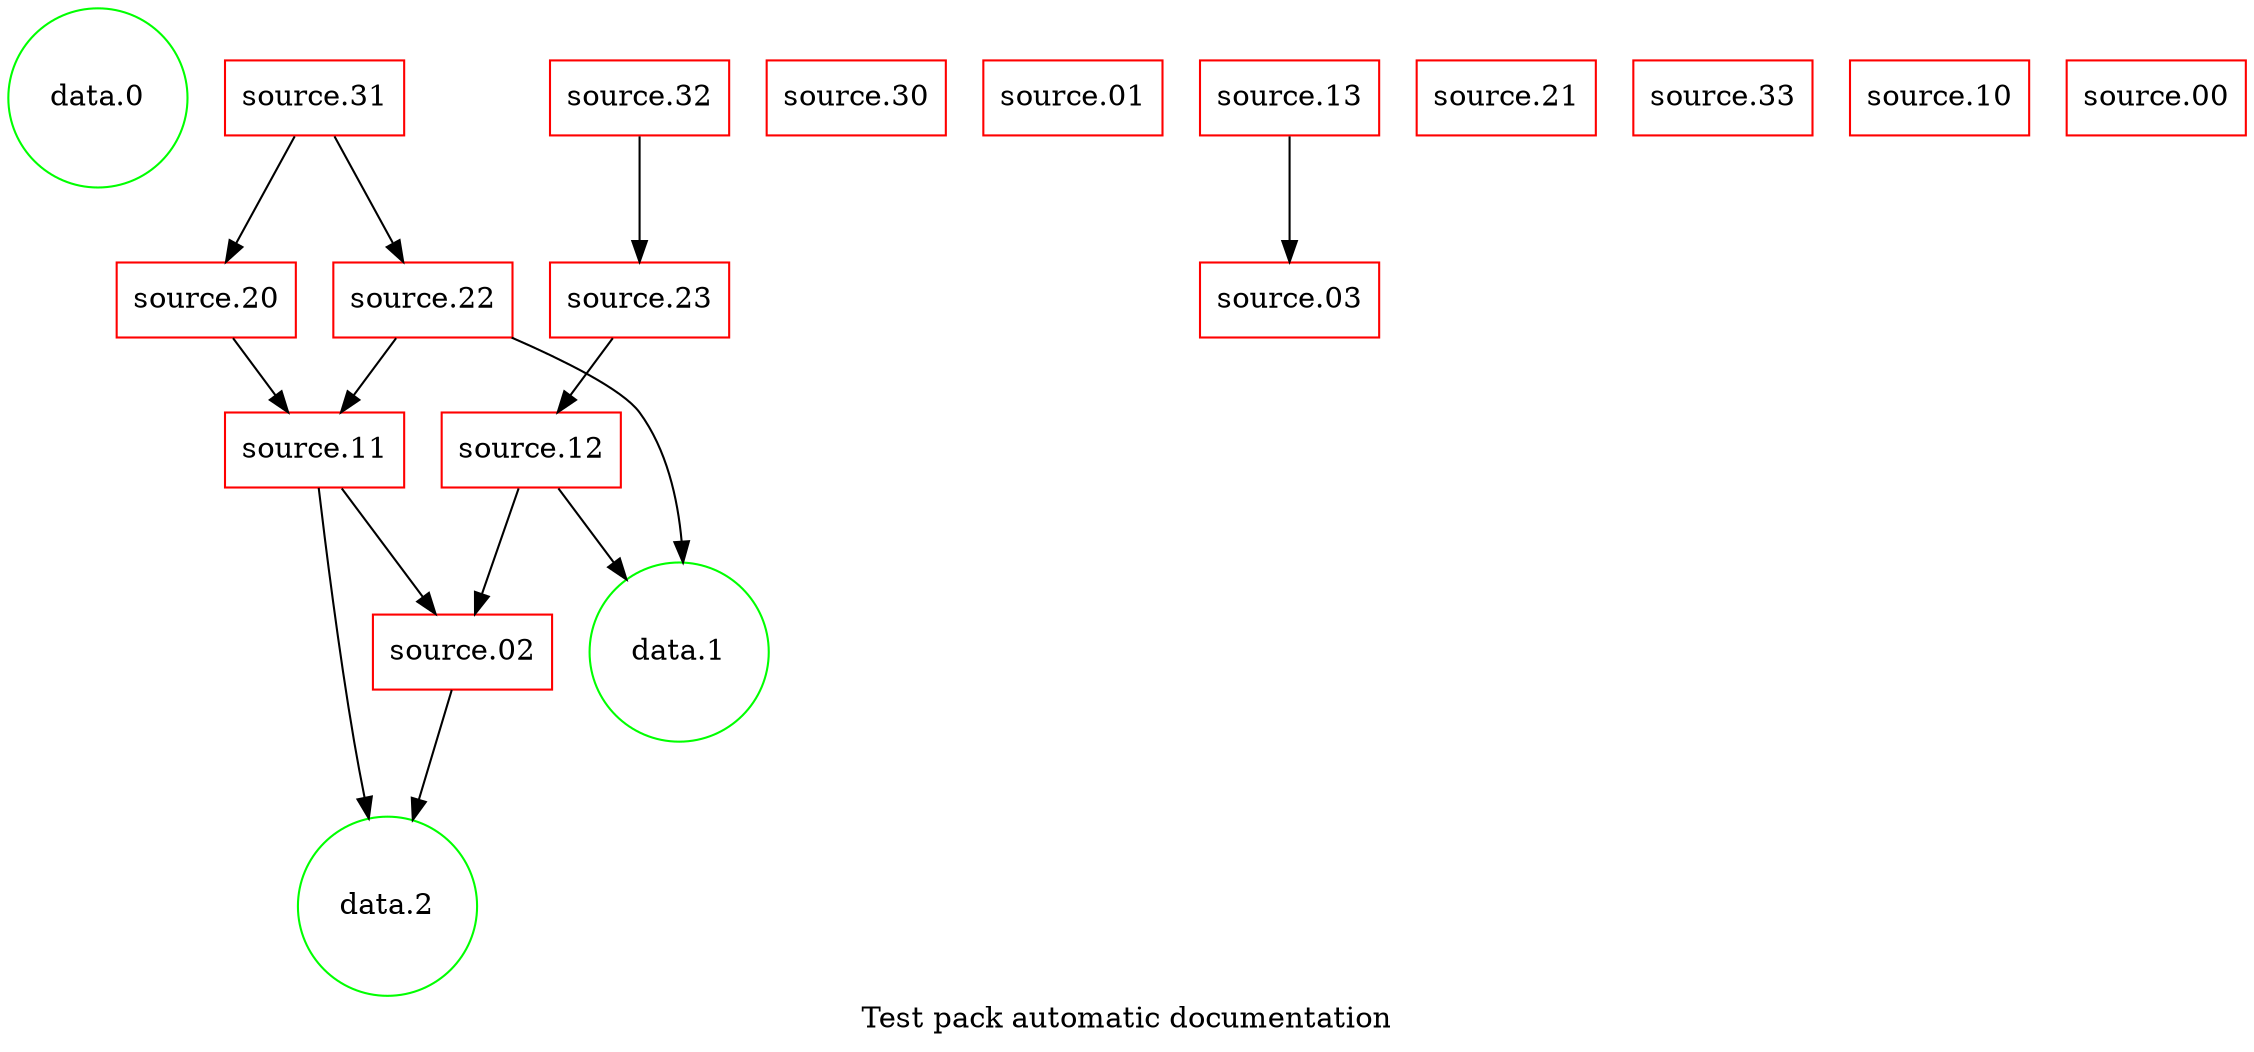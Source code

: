 strict digraph {
	graph [bb="0,0,1055,500",
		label="Test pack automatic documentation",
		lp="527.5,13",
		stric=False
	];
	node [label="\N"];
	"data.0"	 [color=green,
		height="1.1944",
		pos="43,457",
		shape=circle,
		width="1.1944"];
	"data.1"	 [color=green,
		height="1.1944",
		pos="318,191",
		shape=circle,
		width="1.1944"];
	"data.2"	 [color=green,
		height="1.1944",
		pos="180,69",
		shape=circle,
		width="1.1944"];
	"source.30"	 [color=red,
		height="0.5",
		pos="401,457",
		shape=box,
		width="1.1667"];
	"source.01"	 [color=red,
		height="0.5",
		pos="503,457",
		shape=box,
		width="1.1667"];
	"source.03"	 [color=red,
		height="0.5",
		pos="605,360",
		shape=box,
		width="1.1667"];
	"source.21"	 [color=red,
		height="0.5",
		pos="707,457",
		shape=box,
		width="1.1667"];
	"source.31"	 [color=red,
		height="0.5",
		pos="146,457",
		shape=box,
		width="1.1667"];
	"source.20"	 [color=red,
		height="0.5",
		pos="95,360",
		shape=box,
		width="1.1667"];
	"source.31" -> "source.20"	 [pos="e,104.55,378.16 136.41,438.76 128.79,424.26 118.01,403.76 109.36,387.31"];
	"source.22"	 [color=red,
		height="0.5",
		pos="197,360",
		shape=box,
		width="1.1667"];
	"source.31" -> "source.22"	 [pos="e,187.45,378.16 155.59,438.76 163.21,424.26 173.99,403.76 182.64,387.31"];
	"source.11"	 [color=red,
		height="0.5",
		pos="145,288",
		shape=box,
		width="1.1667"];
	"source.20" -> "source.11"	 [pos="e,132.21,306.41 107.62,341.83 113.32,333.62 120.17,323.76 126.44,314.73"];
	"source.22" -> "data.1"	 [pos="e,319.79,234.11 239.07,342.32 263.58,331.18 291.16,316.9 299,306 311.75,288.29 3\
17.13,265.09 319.08,244.17"];
	"source.22" -> "source.11"	 [pos="e,158.3,306.41 183.88,341.83 177.95,333.62 170.83,323.76 164.31,314.73"];
	"source.12"	 [color=red,
		height="0.5",
		pos="248,288",
		shape=box,
		width="1.1667"];
	"source.02"	 [color=red,
		height="0.5",
		pos="215,191",
		shape=box,
		width="1.1667"];
	"source.12" -> "source.02"	 [pos="e,221.18,209.16 241.79,269.76 236.91,255.39 230.02,235.14 224.45,218.77"];
	"source.12" -> "data.1"	 [pos="e,292.7,226.05 261.17,269.76 268.44,259.67 277.82,246.68 286.85,234.17"];
	"source.02" -> "data.2"	 [pos="e,191.93,110.58 209.84,173 205.84,159.06 200.09,139.02 194.7,120.25"];
	"source.13"	 [color=red,
		height="0.5",
		pos="605,457",
		shape=box,
		width="1.1667"];
	"source.13" -> "source.03"	 [pos="e,605,378.16 605,438.76 605,424.53 605,404.52 605,388.23"];
	"source.23"	 [color=red,
		height="0.5",
		pos="299,360",
		shape=box,
		width="1.1667"];
	"source.23" -> "source.12"	 [pos="e,261.04,306.41 286.13,341.83 280.32,333.62 273.33,323.76 266.94,314.73"];
	"source.33"	 [color=red,
		height="0.5",
		pos="809,457",
		shape=box,
		width="1.1667"];
	"source.11" -> "data.2"	 [pos="e,170.94,111.13 147.08,269.82 150.24,243.06 156.65,191.53 164,148 165.47,139.28 \
167.19,130.05 168.95,121.09"];
	"source.11" -> "source.02"	 [pos="e,201.89,209.16 158.17,269.76 168.82,254.99 183.98,233.99 195.96,217.39"];
	"source.10"	 [color=red,
		height="0.5",
		pos="911,457",
		shape=box,
		width="1.1667"];
	"source.00"	 [color=red,
		height="0.5",
		pos="1013,457",
		shape=box,
		width="1.1667"];
	"source.32"	 [color=red,
		height="0.5",
		pos="299,457",
		shape=box,
		width="1.1667"];
	"source.32" -> "source.23"	 [pos="e,299,378.16 299,438.76 299,424.53 299,404.52 299,388.23"];
}
